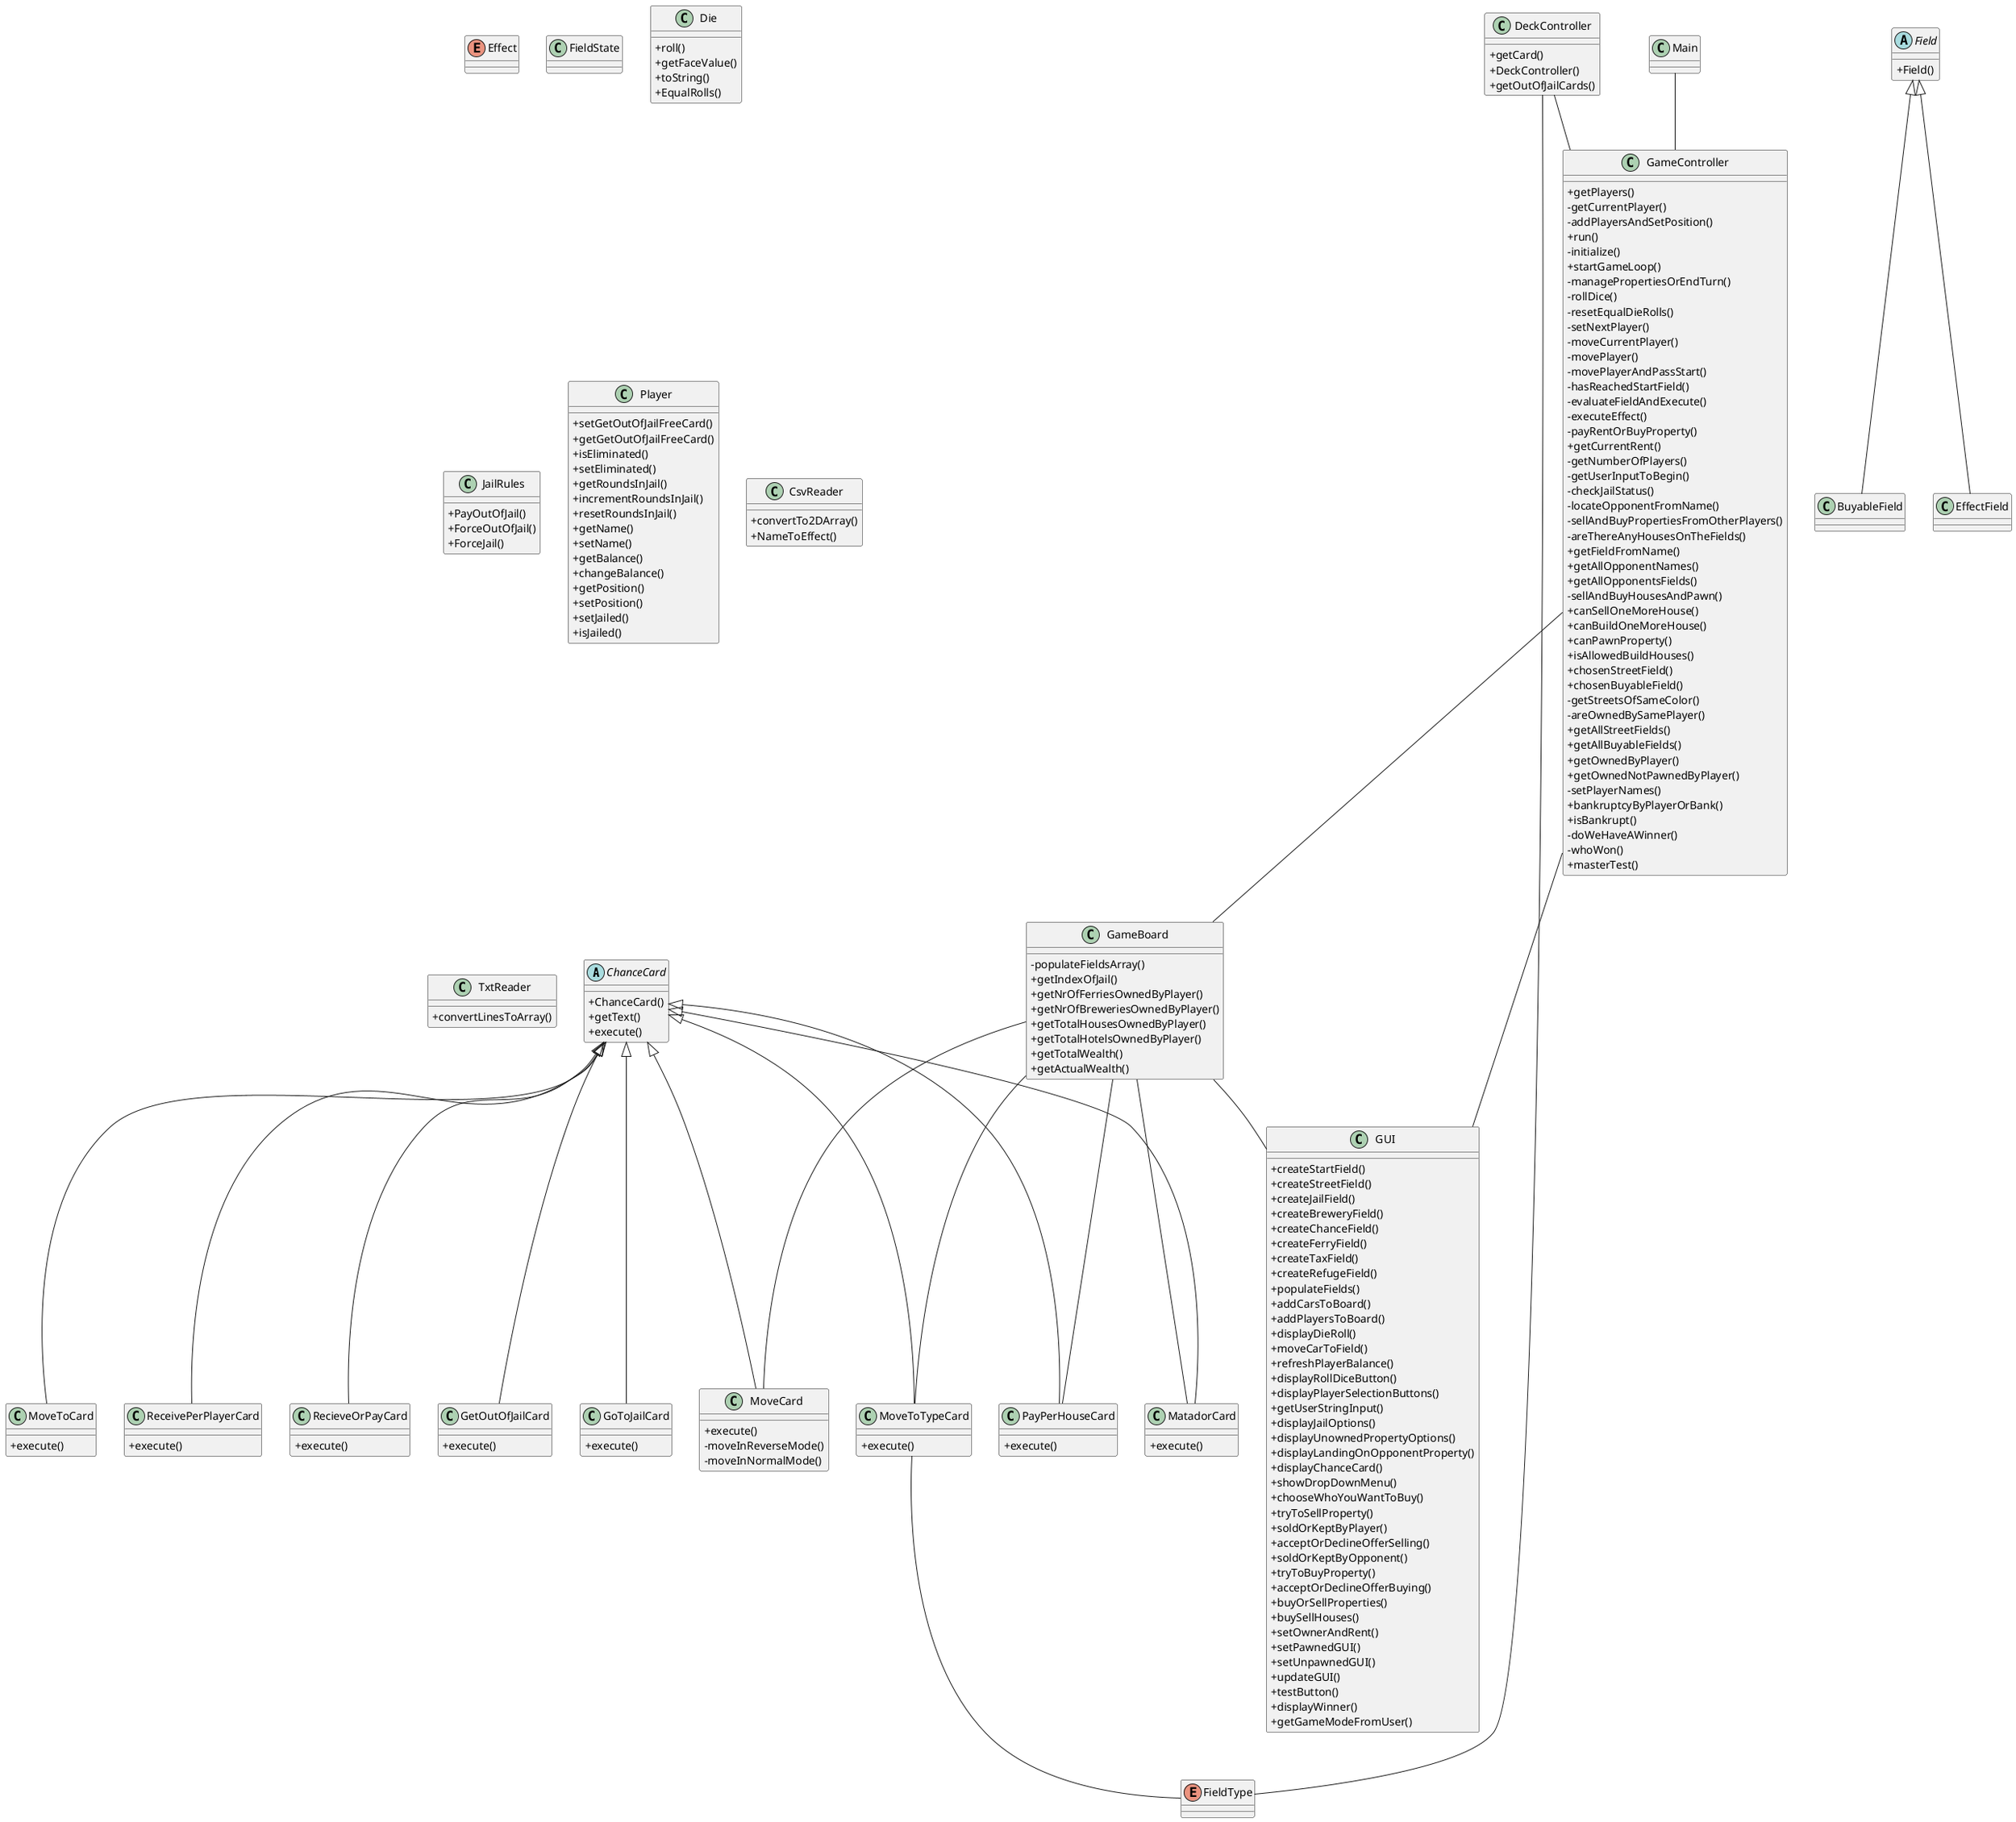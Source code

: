 @startuml
'https://plantuml.com/class-diagram
skinparam classAttributeIconSize 0

abstract class ChanceCard{
+ChanceCard()
+getText()
+execute()
}

class DeckController{
+getCard()
+DeckController()
+getOutOfJailCards()
}

class GetOutOfJailCard{
+execute()
}

class GoToJailCard{
+execute()
}

class MatadorCard{
+execute()
}

class MoveCard{
+execute()
-moveInReverseMode()
-moveInNormalMode()
}

class MoveToCard{
+execute()
}

class MoveToTypeCard{
+execute()
}

class PayPerHouseCard{
+execute()
}

class ReceivePerPlayerCard{
+execute()
}

class RecieveOrPayCard{
+execute()
}

abstract class Field{
+Field()
}

class BuyableField{

}

enum Effect{

}

class EffectField{

}

class FieldState{

}

enum FieldType{

}

class GameBoard{
-populateFieldsArray()
+getIndexOfJail()
+getNrOfFerriesOwnedByPlayer()
+getNrOfBreweriesOwnedByPlayer()
+getTotalHousesOwnedByPlayer()
+getTotalHotelsOwnedByPlayer()
+getTotalWealth()
+getActualWealth()
}

class Die{
+roll()
+getFaceValue()
+toString()
+EqualRolls()
}

class GameController{
+getPlayers()
-getCurrentPlayer()
-addPlayersAndSetPosition()
+run()
-initialize()
+startGameLoop()
-managePropertiesOrEndTurn()
-rollDice()
-resetEqualDieRolls()
-setNextPlayer()
-moveCurrentPlayer()
-movePlayer()
-movePlayerAndPassStart()
-hasReachedStartField()
-evaluateFieldAndExecute()
-executeEffect()
-payRentOrBuyProperty()
+getCurrentRent()
-getNumberOfPlayers()
-getUserInputToBegin()
-checkJailStatus()
-locateOpponentFromName()
-sellAndBuyPropertiesFromOtherPlayers()
-areThereAnyHousesOnTheFields()
+getFieldFromName()
+getAllOpponentNames()
+getAllOpponentsFields()
-sellAndBuyHousesAndPawn()
+canSellOneMoreHouse()
+canBuildOneMoreHouse()
+canPawnProperty()
+isAllowedBuildHouses()
+chosenStreetField()
+chosenBuyableField()
-getStreetsOfSameColor()
-areOwnedBySamePlayer()
+getAllStreetFields()
+getAllBuyableFields()
+getOwnedByPlayer()
+getOwnedNotPawnedByPlayer()
-setPlayerNames()
+bankruptcyByPlayerOrBank()
+isBankrupt()
-doWeHaveAWinner()
-whoWon()
+masterTest()
}

class GUI{
+createStartField()
+createStreetField()
+createJailField()
+createBreweryField()
+createChanceField()
+createFerryField()
+createTaxField()
+createRefugeField()
+populateFields()
+addCarsToBoard()
+addPlayersToBoard()
+displayDieRoll()
+moveCarToField()
+refreshPlayerBalance()
+displayRollDiceButton()
+displayPlayerSelectionButtons()
+getUserStringInput()
+displayJailOptions()
+displayUnownedPropertyOptions()
+displayLandingOnOpponentProperty()
+displayChanceCard()
+showDropDownMenu()
+chooseWhoYouWantToBuy()
+tryToSellProperty()
+soldOrKeptByPlayer()
+acceptOrDeclineOfferSelling()
+soldOrKeptByOpponent()
+tryToBuyProperty()
+acceptOrDeclineOfferBuying()
+buyOrSellProperties()
+buySellHouses()
+setOwnerAndRent()
+setPawnedGUI()
+setUnpawnedGUI()
+updateGUI()
+testButton()
+displayWinner()
+getGameModeFromUser()
}

class JailRules{
+PayOutOfJail()
+ForceOutOfJail()
+ForceJail()
}

class Main{

}

class Player{
+setGetOutOfJailFreeCard()
+getGetOutOfJailFreeCard()
+isEliminated()
+setEliminated()
+getRoundsInJail()
+incrementRoundsInJail()
+resetRoundsInJail()
+getName()
+setName()
+getBalance()
+changeBalance()
+getPosition()
+setPosition()
+setJailed()
+isJailed()
}


class CsvReader{
+convertTo2DArray()
+NameToEffect()
}

class TxtReader{
+convertLinesToArray()
}

ChanceCard <|-- MoveToTypeCard
ChanceCard <|-- GetOutOfJailCard
ChanceCard <|-- PayPerHouseCard
ChanceCard <|-- GoToJailCard
ChanceCard <|-- MoveToCard
ChanceCard <|-- RecieveOrPayCard
ChanceCard <|-- MoveCard
ChanceCard <|-- ReceivePerPlayerCard
ChanceCard <|-- MatadorCard

Field <|-- BuyableField
Field <|-- EffectField

DeckController -- GameController
Main -- GameController
GameController -- GUI
GameController -- GameBoard
GameBoard -- GUI
GameBoard -- MatadorCard
GameBoard -- MoveCard
GameBoard -- MoveToTypeCard
GameBoard -- PayPerHouseCard
DeckController -- FieldType
MoveToTypeCard -- FieldType

@enduml